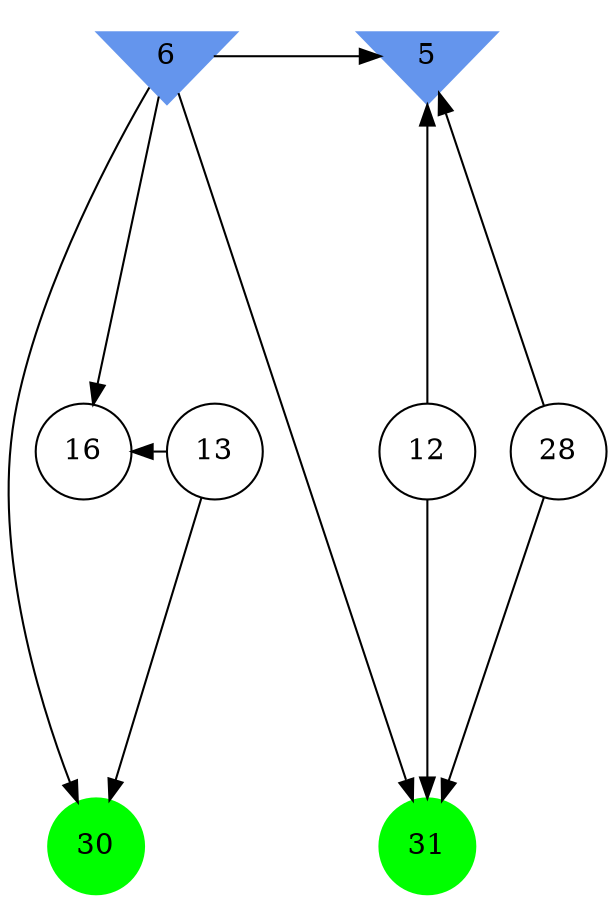 digraph brain {
	ranksep=2.0;
	5 [shape=invtriangle,style=filled,color=cornflowerblue];
	6 [shape=invtriangle,style=filled,color=cornflowerblue];
	12 [shape=circle,color=black];
	13 [shape=circle,color=black];
	16 [shape=circle,color=black];
	28 [shape=circle,color=black];
	30 [shape=circle,style=filled,color=green];
	31 [shape=circle,style=filled,color=green];
	6	->	31;
	6	->	5;
	28	->	31;
	28	->	5;
	12	->	31;
	12	->	5;
	6	->	16;
	6	->	30;
	13	->	16;
	13	->	30;
	{ rank=same; 5; 6; }
	{ rank=same; 12; 13; 16; 28; }
	{ rank=same; 30; 31; }
}
